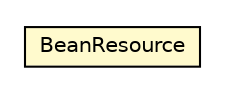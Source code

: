#!/usr/local/bin/dot
#
# Class diagram 
# Generated by UMLGraph version R5_6-24-gf6e263 (http://www.umlgraph.org/)
#

digraph G {
	edge [fontname="Helvetica",fontsize=10,labelfontname="Helvetica",labelfontsize=10];
	node [fontname="Helvetica",fontsize=10,shape=plaintext];
	nodesep=0.25;
	ranksep=0.5;
	// net.trajano.app.BeanResource
	c171 [label=<<table title="net.trajano.app.BeanResource" border="0" cellborder="1" cellspacing="0" cellpadding="2" port="p" bgcolor="lemonChiffon" href="./BeanResource.html">
		<tr><td><table border="0" cellspacing="0" cellpadding="1">
<tr><td align="center" balign="center"> BeanResource </td></tr>
		</table></td></tr>
		</table>>, URL="./BeanResource.html", fontname="Helvetica", fontcolor="black", fontsize=10.0];
}

